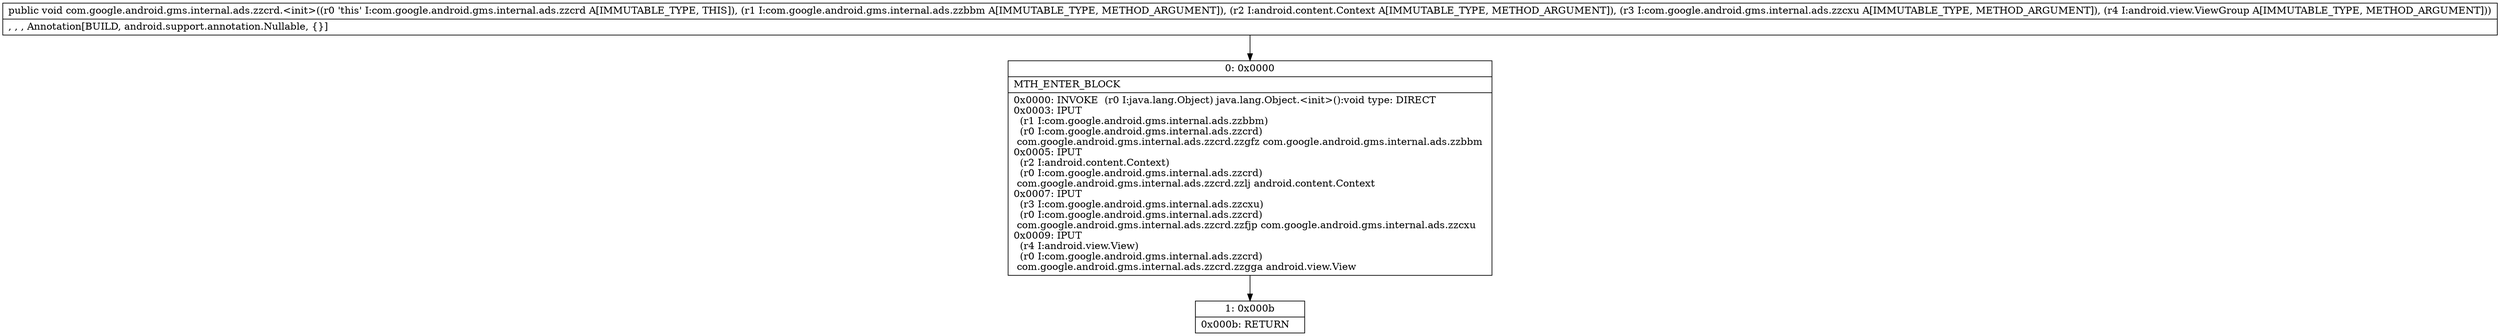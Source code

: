 digraph "CFG forcom.google.android.gms.internal.ads.zzcrd.\<init\>(Lcom\/google\/android\/gms\/internal\/ads\/zzbbm;Landroid\/content\/Context;Lcom\/google\/android\/gms\/internal\/ads\/zzcxu;Landroid\/view\/ViewGroup;)V" {
Node_0 [shape=record,label="{0\:\ 0x0000|MTH_ENTER_BLOCK\l|0x0000: INVOKE  (r0 I:java.lang.Object) java.lang.Object.\<init\>():void type: DIRECT \l0x0003: IPUT  \l  (r1 I:com.google.android.gms.internal.ads.zzbbm)\l  (r0 I:com.google.android.gms.internal.ads.zzcrd)\l com.google.android.gms.internal.ads.zzcrd.zzgfz com.google.android.gms.internal.ads.zzbbm \l0x0005: IPUT  \l  (r2 I:android.content.Context)\l  (r0 I:com.google.android.gms.internal.ads.zzcrd)\l com.google.android.gms.internal.ads.zzcrd.zzlj android.content.Context \l0x0007: IPUT  \l  (r3 I:com.google.android.gms.internal.ads.zzcxu)\l  (r0 I:com.google.android.gms.internal.ads.zzcrd)\l com.google.android.gms.internal.ads.zzcrd.zzfjp com.google.android.gms.internal.ads.zzcxu \l0x0009: IPUT  \l  (r4 I:android.view.View)\l  (r0 I:com.google.android.gms.internal.ads.zzcrd)\l com.google.android.gms.internal.ads.zzcrd.zzgga android.view.View \l}"];
Node_1 [shape=record,label="{1\:\ 0x000b|0x000b: RETURN   \l}"];
MethodNode[shape=record,label="{public void com.google.android.gms.internal.ads.zzcrd.\<init\>((r0 'this' I:com.google.android.gms.internal.ads.zzcrd A[IMMUTABLE_TYPE, THIS]), (r1 I:com.google.android.gms.internal.ads.zzbbm A[IMMUTABLE_TYPE, METHOD_ARGUMENT]), (r2 I:android.content.Context A[IMMUTABLE_TYPE, METHOD_ARGUMENT]), (r3 I:com.google.android.gms.internal.ads.zzcxu A[IMMUTABLE_TYPE, METHOD_ARGUMENT]), (r4 I:android.view.ViewGroup A[IMMUTABLE_TYPE, METHOD_ARGUMENT]))  | , , , Annotation[BUILD, android.support.annotation.Nullable, \{\}]\l}"];
MethodNode -> Node_0;
Node_0 -> Node_1;
}

